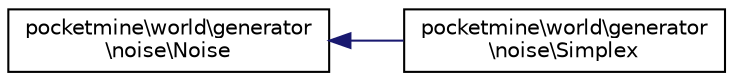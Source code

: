 digraph "Graphical Class Hierarchy"
{
 // INTERACTIVE_SVG=YES
 // LATEX_PDF_SIZE
  edge [fontname="Helvetica",fontsize="10",labelfontname="Helvetica",labelfontsize="10"];
  node [fontname="Helvetica",fontsize="10",shape=record];
  rankdir="LR";
  Node0 [label="pocketmine\\world\\generator\l\\noise\\Noise",height=0.2,width=0.4,color="black", fillcolor="white", style="filled",URL="$d2/dd0/classpocketmine_1_1world_1_1generator_1_1noise_1_1_noise.html",tooltip=" "];
  Node0 -> Node1 [dir="back",color="midnightblue",fontsize="10",style="solid",fontname="Helvetica"];
  Node1 [label="pocketmine\\world\\generator\l\\noise\\Simplex",height=0.2,width=0.4,color="black", fillcolor="white", style="filled",URL="$d0/d38/classpocketmine_1_1world_1_1generator_1_1noise_1_1_simplex.html",tooltip=" "];
}

